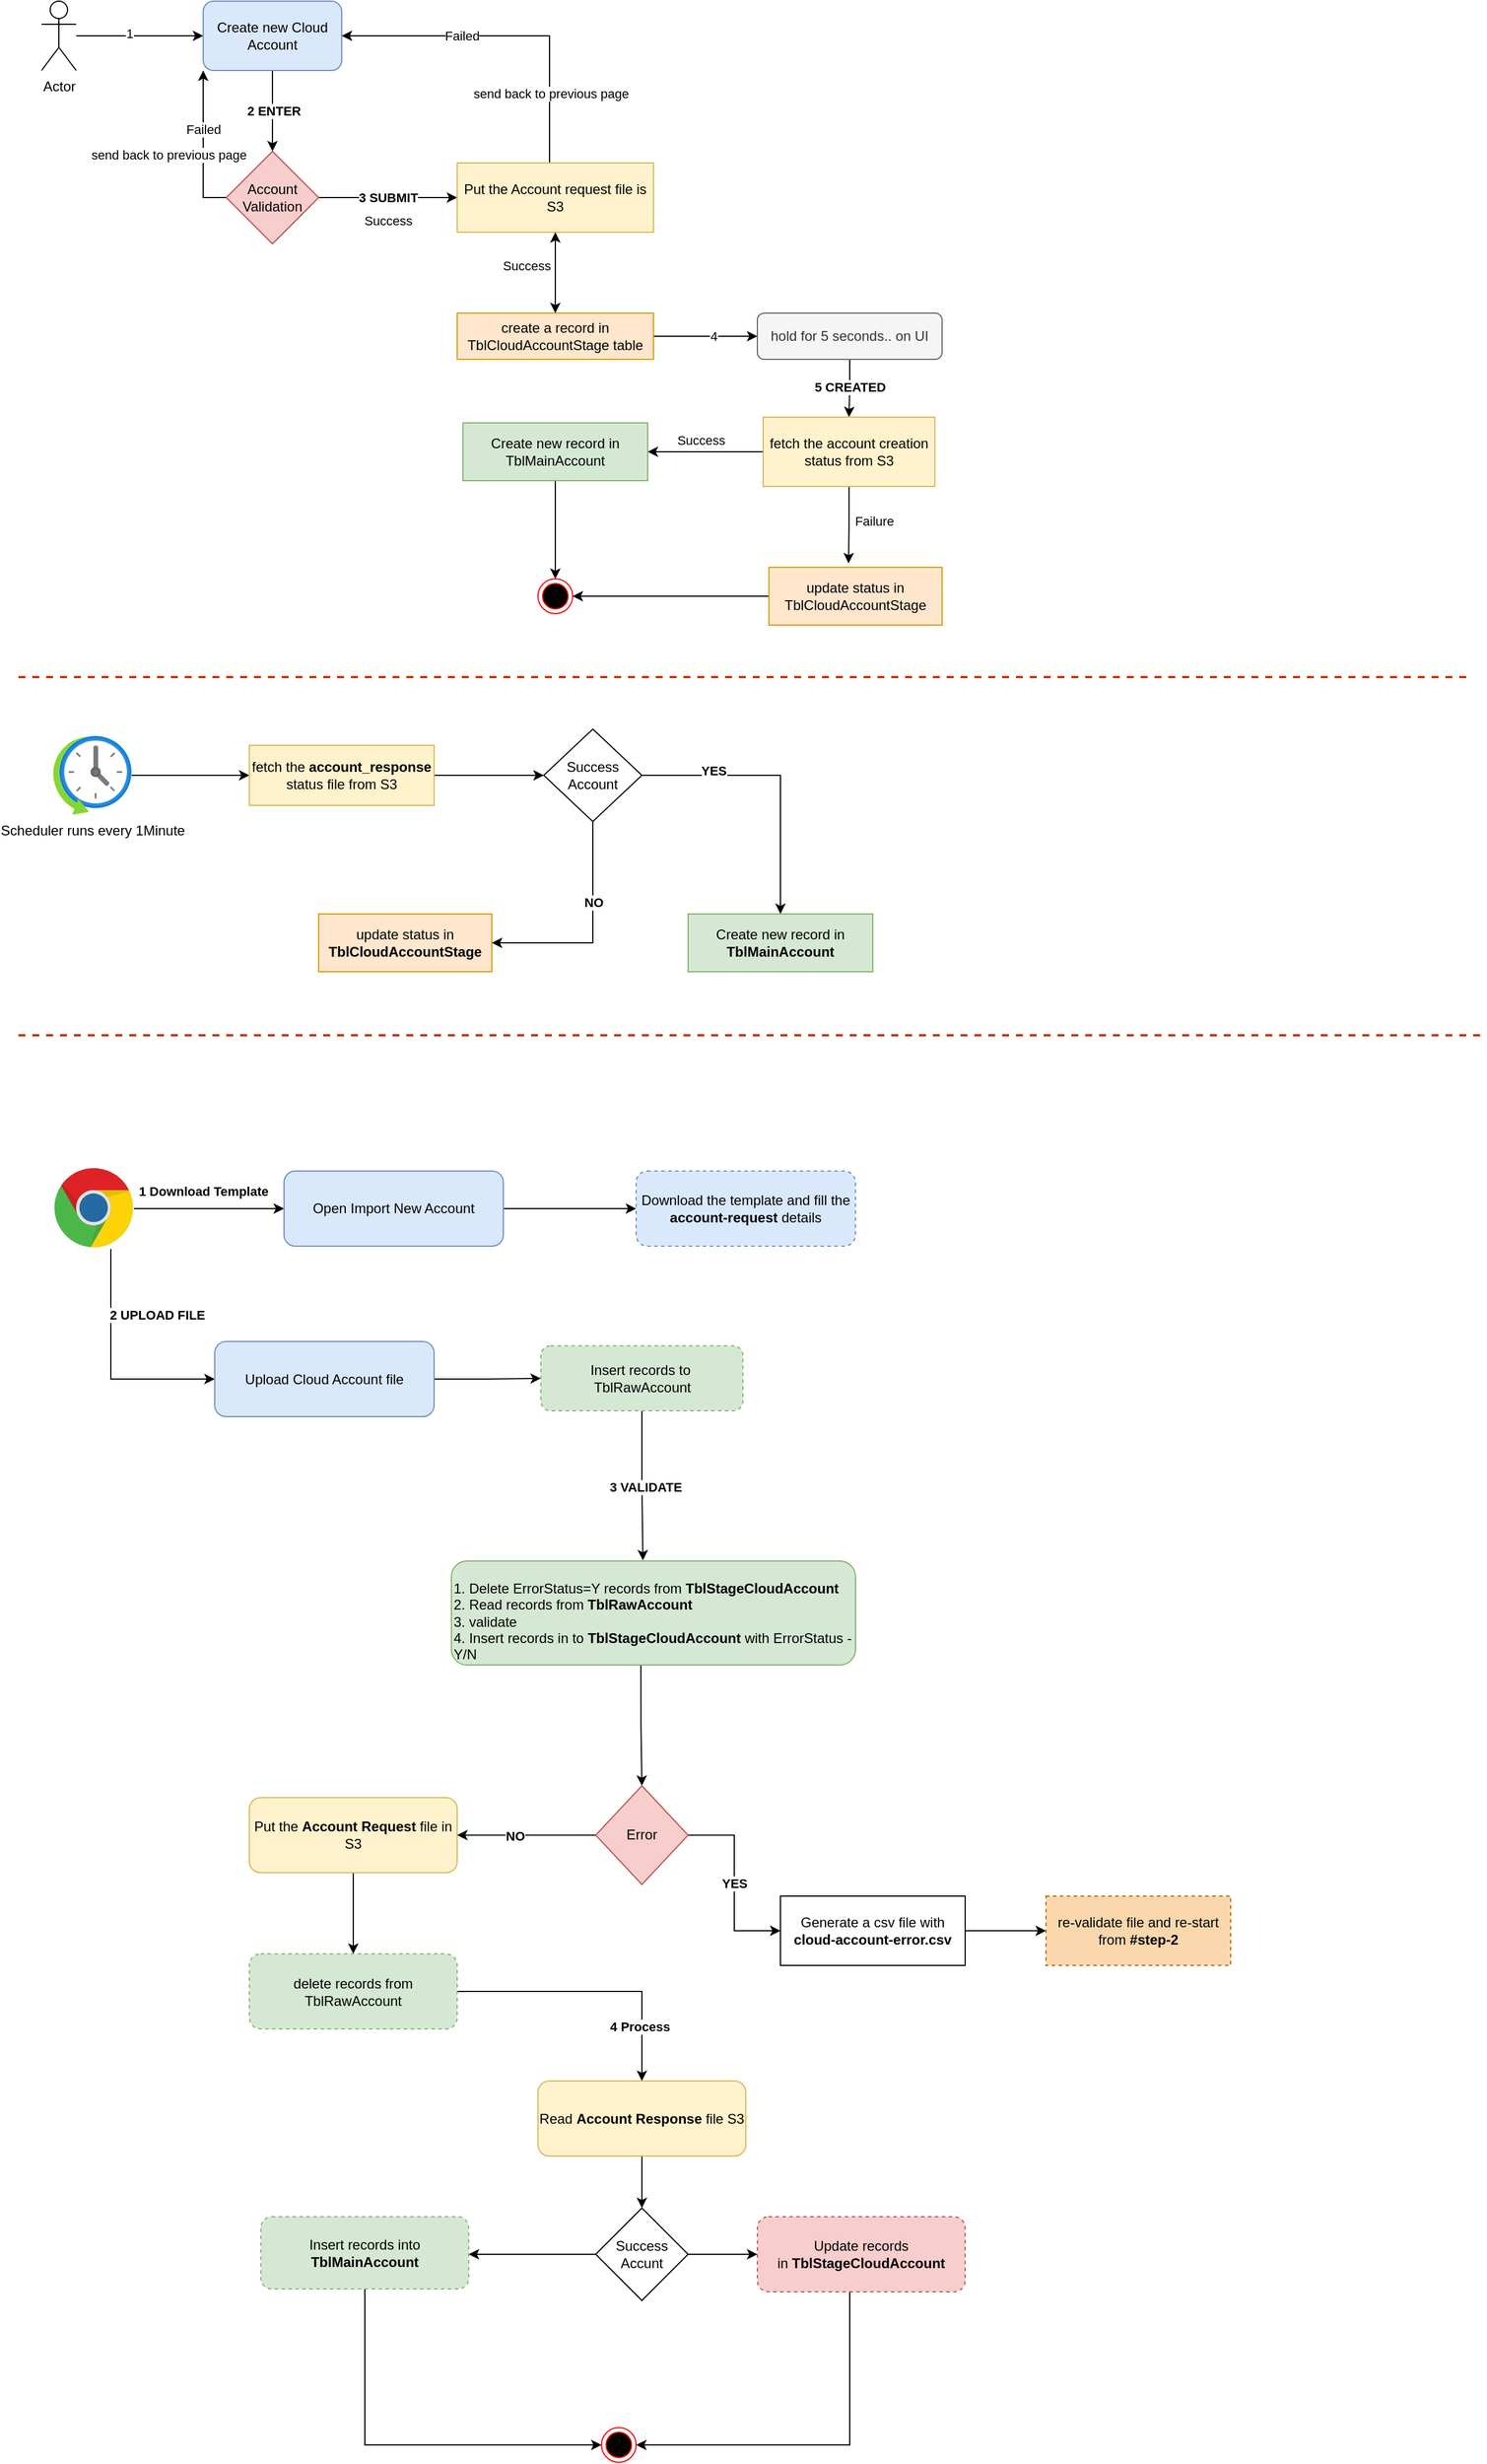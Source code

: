 <mxfile version="20.5.2" type="github" pages="2">
  <diagram id="8uqgado0AFzXxvvhK6Mf" name="Page-1">
    <mxGraphModel dx="1018" dy="588" grid="1" gridSize="10" guides="1" tooltips="1" connect="1" arrows="1" fold="1" page="1" pageScale="1" pageWidth="850" pageHeight="1100" math="0" shadow="0">
      <root>
        <mxCell id="0" />
        <mxCell id="1" parent="0" />
        <mxCell id="pcmFgGx2oCK5pUwCPBzZ-1" value="Actor" style="shape=umlActor;verticalLabelPosition=bottom;verticalAlign=top;html=1;outlineConnect=0;" parent="1" vertex="1">
          <mxGeometry x="40" y="210" width="30" height="60" as="geometry" />
        </mxCell>
        <mxCell id="pcmFgGx2oCK5pUwCPBzZ-2" value="" style="endArrow=classic;html=1;rounded=0;" parent="1" source="pcmFgGx2oCK5pUwCPBzZ-1" edge="1">
          <mxGeometry width="50" height="50" relative="1" as="geometry">
            <mxPoint x="110" y="270" as="sourcePoint" />
            <mxPoint x="180" y="240" as="targetPoint" />
          </mxGeometry>
        </mxCell>
        <mxCell id="onPUVNJoLzKqrLVPdGGp-3" value="1" style="edgeLabel;html=1;align=center;verticalAlign=middle;resizable=0;points=[];" parent="pcmFgGx2oCK5pUwCPBzZ-2" vertex="1" connectable="0">
          <mxGeometry x="-0.164" y="2" relative="1" as="geometry">
            <mxPoint as="offset" />
          </mxGeometry>
        </mxCell>
        <mxCell id="pcmFgGx2oCK5pUwCPBzZ-4" style="edgeStyle=orthogonalEdgeStyle;rounded=0;orthogonalLoop=1;jettySize=auto;html=1;exitX=0.5;exitY=1;exitDx=0;exitDy=0;" parent="1" source="pcmFgGx2oCK5pUwCPBzZ-3" edge="1">
          <mxGeometry relative="1" as="geometry">
            <mxPoint x="240" y="340" as="targetPoint" />
          </mxGeometry>
        </mxCell>
        <mxCell id="onPUVNJoLzKqrLVPdGGp-4" value="&lt;b&gt;2 ENTER&lt;/b&gt;" style="edgeLabel;html=1;align=center;verticalAlign=middle;resizable=0;points=[];" parent="pcmFgGx2oCK5pUwCPBzZ-4" vertex="1" connectable="0">
          <mxGeometry relative="1" as="geometry">
            <mxPoint as="offset" />
          </mxGeometry>
        </mxCell>
        <mxCell id="pcmFgGx2oCK5pUwCPBzZ-3" value="Create new Cloud Account" style="rounded=1;whiteSpace=wrap;html=1;fillColor=#dae8fc;strokeColor=#6c8ebf;" parent="1" vertex="1">
          <mxGeometry x="180" y="210" width="120" height="60" as="geometry" />
        </mxCell>
        <mxCell id="pcmFgGx2oCK5pUwCPBzZ-7" style="edgeStyle=orthogonalEdgeStyle;rounded=0;orthogonalLoop=1;jettySize=auto;html=1;entryX=0;entryY=0.5;entryDx=0;entryDy=0;" parent="1" source="pcmFgGx2oCK5pUwCPBzZ-5" target="pcmFgGx2oCK5pUwCPBzZ-6" edge="1">
          <mxGeometry relative="1" as="geometry" />
        </mxCell>
        <mxCell id="pcmFgGx2oCK5pUwCPBzZ-8" value="Success" style="edgeLabel;html=1;align=center;verticalAlign=middle;resizable=0;points=[];" parent="pcmFgGx2oCK5pUwCPBzZ-7" vertex="1" connectable="0">
          <mxGeometry x="-0.082" y="1" relative="1" as="geometry">
            <mxPoint x="5" y="21" as="offset" />
          </mxGeometry>
        </mxCell>
        <mxCell id="onPUVNJoLzKqrLVPdGGp-81" value="&lt;b&gt;3 SUBMIT&lt;/b&gt;" style="edgeLabel;html=1;align=center;verticalAlign=middle;resizable=0;points=[];" parent="pcmFgGx2oCK5pUwCPBzZ-7" vertex="1" connectable="0">
          <mxGeometry x="-0.233" y="-1" relative="1" as="geometry">
            <mxPoint x="14" y="-1" as="offset" />
          </mxGeometry>
        </mxCell>
        <mxCell id="pcmFgGx2oCK5pUwCPBzZ-10" style="edgeStyle=orthogonalEdgeStyle;rounded=0;orthogonalLoop=1;jettySize=auto;html=1;exitX=0;exitY=0.5;exitDx=0;exitDy=0;entryX=0;entryY=1;entryDx=0;entryDy=0;" parent="1" source="pcmFgGx2oCK5pUwCPBzZ-5" target="pcmFgGx2oCK5pUwCPBzZ-3" edge="1">
          <mxGeometry relative="1" as="geometry" />
        </mxCell>
        <mxCell id="pcmFgGx2oCK5pUwCPBzZ-11" value="Failed" style="edgeLabel;html=1;align=center;verticalAlign=middle;resizable=0;points=[];" parent="pcmFgGx2oCK5pUwCPBzZ-10" vertex="1" connectable="0">
          <mxGeometry x="0.238" relative="1" as="geometry">
            <mxPoint y="1" as="offset" />
          </mxGeometry>
        </mxCell>
        <mxCell id="onPUVNJoLzKqrLVPdGGp-37" value="send back to previous page" style="edgeLabel;html=1;align=center;verticalAlign=middle;resizable=0;points=[];" parent="pcmFgGx2oCK5pUwCPBzZ-10" vertex="1" connectable="0">
          <mxGeometry x="-0.115" y="2" relative="1" as="geometry">
            <mxPoint x="-28" as="offset" />
          </mxGeometry>
        </mxCell>
        <mxCell id="pcmFgGx2oCK5pUwCPBzZ-5" value="Account Validation" style="rhombus;whiteSpace=wrap;html=1;fillColor=#f8cecc;strokeColor=#b85450;" parent="1" vertex="1">
          <mxGeometry x="200" y="340" width="80" height="80" as="geometry" />
        </mxCell>
        <mxCell id="onPUVNJoLzKqrLVPdGGp-27" value="Failed" style="edgeStyle=orthogonalEdgeStyle;rounded=0;orthogonalLoop=1;jettySize=auto;html=1;entryX=1;entryY=0.5;entryDx=0;entryDy=0;" parent="1" source="pcmFgGx2oCK5pUwCPBzZ-6" target="pcmFgGx2oCK5pUwCPBzZ-3" edge="1">
          <mxGeometry x="0.286" relative="1" as="geometry">
            <Array as="points">
              <mxPoint x="480" y="240" />
            </Array>
            <mxPoint as="offset" />
          </mxGeometry>
        </mxCell>
        <mxCell id="onPUVNJoLzKqrLVPdGGp-36" value="send back to previous page" style="edgeLabel;html=1;align=center;verticalAlign=middle;resizable=0;points=[];" parent="onPUVNJoLzKqrLVPdGGp-27" vertex="1" connectable="0">
          <mxGeometry x="-0.583" y="-1" relative="1" as="geometry">
            <mxPoint as="offset" />
          </mxGeometry>
        </mxCell>
        <mxCell id="onPUVNJoLzKqrLVPdGGp-28" style="edgeStyle=orthogonalEdgeStyle;rounded=0;orthogonalLoop=1;jettySize=auto;html=1;exitX=0.5;exitY=1;exitDx=0;exitDy=0;entryX=0.5;entryY=0;entryDx=0;entryDy=0;" parent="1" source="pcmFgGx2oCK5pUwCPBzZ-6" target="onPUVNJoLzKqrLVPdGGp-5" edge="1">
          <mxGeometry relative="1" as="geometry">
            <Array as="points">
              <mxPoint x="485" y="450" />
              <mxPoint x="485" y="450" />
            </Array>
          </mxGeometry>
        </mxCell>
        <mxCell id="onPUVNJoLzKqrLVPdGGp-29" value="Success" style="edgeLabel;html=1;align=center;verticalAlign=middle;resizable=0;points=[];" parent="onPUVNJoLzKqrLVPdGGp-28" vertex="1" connectable="0">
          <mxGeometry x="-0.188" y="1" relative="1" as="geometry">
            <mxPoint x="-26" as="offset" />
          </mxGeometry>
        </mxCell>
        <mxCell id="pcmFgGx2oCK5pUwCPBzZ-6" value="Put the Account request file is S3" style="rounded=0;whiteSpace=wrap;html=1;fillColor=#fff2cc;strokeColor=#d6b656;" parent="1" vertex="1">
          <mxGeometry x="400" y="350" width="170" height="60" as="geometry" />
        </mxCell>
        <mxCell id="onPUVNJoLzKqrLVPdGGp-31" style="edgeStyle=orthogonalEdgeStyle;rounded=0;orthogonalLoop=1;jettySize=auto;html=1;exitX=0.5;exitY=1;exitDx=0;exitDy=0;" parent="1" source="pcmFgGx2oCK5pUwCPBzZ-13" target="pcmFgGx2oCK5pUwCPBzZ-15" edge="1">
          <mxGeometry relative="1" as="geometry" />
        </mxCell>
        <mxCell id="onPUVNJoLzKqrLVPdGGp-47" value="&lt;b&gt;5 CREATED&lt;/b&gt;" style="edgeLabel;html=1;align=center;verticalAlign=middle;resizable=0;points=[];" parent="onPUVNJoLzKqrLVPdGGp-31" vertex="1" connectable="0">
          <mxGeometry x="0.012" y="-1" relative="1" as="geometry">
            <mxPoint x="1" y="-1" as="offset" />
          </mxGeometry>
        </mxCell>
        <mxCell id="pcmFgGx2oCK5pUwCPBzZ-13" value="hold for 5 seconds.. on UI" style="rounded=1;whiteSpace=wrap;html=1;fillColor=#f5f5f5;fontColor=#333333;strokeColor=#666666;" parent="1" vertex="1">
          <mxGeometry x="660" y="480" width="160" height="40" as="geometry" />
        </mxCell>
        <mxCell id="onPUVNJoLzKqrLVPdGGp-32" value="" style="edgeStyle=orthogonalEdgeStyle;rounded=0;orthogonalLoop=1;jettySize=auto;html=1;" parent="1" source="pcmFgGx2oCK5pUwCPBzZ-15" target="onPUVNJoLzKqrLVPdGGp-13" edge="1">
          <mxGeometry relative="1" as="geometry" />
        </mxCell>
        <mxCell id="onPUVNJoLzKqrLVPdGGp-34" value="Success" style="edgeLabel;html=1;align=center;verticalAlign=middle;resizable=0;points=[];" parent="onPUVNJoLzKqrLVPdGGp-32" vertex="1" connectable="0">
          <mxGeometry x="0.08" y="1" relative="1" as="geometry">
            <mxPoint y="-11" as="offset" />
          </mxGeometry>
        </mxCell>
        <mxCell id="onPUVNJoLzKqrLVPdGGp-33" style="edgeStyle=orthogonalEdgeStyle;rounded=0;orthogonalLoop=1;jettySize=auto;html=1;entryX=0.46;entryY=-0.07;entryDx=0;entryDy=0;entryPerimeter=0;" parent="1" source="pcmFgGx2oCK5pUwCPBzZ-15" target="onPUVNJoLzKqrLVPdGGp-17" edge="1">
          <mxGeometry relative="1" as="geometry" />
        </mxCell>
        <mxCell id="onPUVNJoLzKqrLVPdGGp-35" value="Failure" style="edgeLabel;html=1;align=center;verticalAlign=middle;resizable=0;points=[];" parent="onPUVNJoLzKqrLVPdGGp-33" vertex="1" connectable="0">
          <mxGeometry x="-0.178" relative="1" as="geometry">
            <mxPoint x="21" y="2" as="offset" />
          </mxGeometry>
        </mxCell>
        <mxCell id="pcmFgGx2oCK5pUwCPBzZ-15" value="fetch the account creation status from S3" style="rounded=0;whiteSpace=wrap;html=1;fillColor=#fff2cc;strokeColor=#d6b656;" parent="1" vertex="1">
          <mxGeometry x="665" y="570" width="148.75" height="60" as="geometry" />
        </mxCell>
        <mxCell id="onPUVNJoLzKqrLVPdGGp-30" style="edgeStyle=orthogonalEdgeStyle;rounded=0;orthogonalLoop=1;jettySize=auto;html=1;exitX=1;exitY=0.5;exitDx=0;exitDy=0;" parent="1" source="onPUVNJoLzKqrLVPdGGp-5" target="pcmFgGx2oCK5pUwCPBzZ-13" edge="1">
          <mxGeometry relative="1" as="geometry" />
        </mxCell>
        <mxCell id="onPUVNJoLzKqrLVPdGGp-46" value="4" style="edgeLabel;html=1;align=center;verticalAlign=middle;resizable=0;points=[];" parent="onPUVNJoLzKqrLVPdGGp-30" vertex="1" connectable="0">
          <mxGeometry x="0.156" y="-2" relative="1" as="geometry">
            <mxPoint y="-2" as="offset" />
          </mxGeometry>
        </mxCell>
        <mxCell id="onPUVNJoLzKqrLVPdGGp-80" value="" style="edgeStyle=orthogonalEdgeStyle;rounded=0;orthogonalLoop=1;jettySize=auto;html=1;" parent="1" source="onPUVNJoLzKqrLVPdGGp-5" target="pcmFgGx2oCK5pUwCPBzZ-6" edge="1">
          <mxGeometry relative="1" as="geometry" />
        </mxCell>
        <mxCell id="onPUVNJoLzKqrLVPdGGp-5" value="create a record in TblCloudAccountStage table" style="rounded=0;whiteSpace=wrap;html=1;fillColor=#ffe6cc;strokeColor=#d79b00;" parent="1" vertex="1">
          <mxGeometry x="400" y="480" width="170" height="40" as="geometry" />
        </mxCell>
        <mxCell id="onPUVNJoLzKqrLVPdGGp-40" style="edgeStyle=orthogonalEdgeStyle;rounded=0;orthogonalLoop=1;jettySize=auto;html=1;exitX=0.5;exitY=1;exitDx=0;exitDy=0;" parent="1" source="onPUVNJoLzKqrLVPdGGp-13" edge="1">
          <mxGeometry relative="1" as="geometry">
            <mxPoint x="485" y="710" as="targetPoint" />
          </mxGeometry>
        </mxCell>
        <mxCell id="onPUVNJoLzKqrLVPdGGp-13" value="Create new record in TblMainAccount" style="rounded=0;whiteSpace=wrap;html=1;fillColor=#d5e8d4;strokeColor=#82b366;" parent="1" vertex="1">
          <mxGeometry x="405" y="575" width="160" height="50" as="geometry" />
        </mxCell>
        <mxCell id="onPUVNJoLzKqrLVPdGGp-42" style="edgeStyle=orthogonalEdgeStyle;rounded=0;orthogonalLoop=1;jettySize=auto;html=1;" parent="1" source="onPUVNJoLzKqrLVPdGGp-17" edge="1">
          <mxGeometry relative="1" as="geometry">
            <mxPoint x="500" y="725" as="targetPoint" />
          </mxGeometry>
        </mxCell>
        <mxCell id="onPUVNJoLzKqrLVPdGGp-17" value="update status in TblCloudAccountStage" style="rounded=0;whiteSpace=wrap;html=1;fillColor=#ffe6cc;strokeColor=#d79b00;" parent="1" vertex="1">
          <mxGeometry x="670" y="700" width="150" height="50" as="geometry" />
        </mxCell>
        <mxCell id="onPUVNJoLzKqrLVPdGGp-49" style="edgeStyle=orthogonalEdgeStyle;rounded=0;orthogonalLoop=1;jettySize=auto;html=1;entryX=0;entryY=0.5;entryDx=0;entryDy=0;" parent="1" source="onPUVNJoLzKqrLVPdGGp-38" target="onPUVNJoLzKqrLVPdGGp-50" edge="1">
          <mxGeometry relative="1" as="geometry">
            <mxPoint x="176" y="874" as="targetPoint" />
          </mxGeometry>
        </mxCell>
        <mxCell id="onPUVNJoLzKqrLVPdGGp-38" value="Scheduler runs every 1Minute" style="aspect=fixed;html=1;points=[];align=center;image;fontSize=12;image=img/lib/azure2/general/Scheduler.svg;" parent="1" vertex="1">
          <mxGeometry x="50" y="846" width="68" height="68" as="geometry" />
        </mxCell>
        <mxCell id="onPUVNJoLzKqrLVPdGGp-44" value="" style="ellipse;html=1;shape=endState;fillColor=#000000;strokeColor=#ff0000;" parent="1" vertex="1">
          <mxGeometry x="470" y="710" width="30" height="30" as="geometry" />
        </mxCell>
        <mxCell id="xZsVo6f30EyC9vr5Mrp2-48" value="" style="edgeStyle=orthogonalEdgeStyle;rounded=0;orthogonalLoop=1;jettySize=auto;html=1;" edge="1" parent="1" source="onPUVNJoLzKqrLVPdGGp-50" target="xZsVo6f30EyC9vr5Mrp2-47">
          <mxGeometry relative="1" as="geometry" />
        </mxCell>
        <mxCell id="onPUVNJoLzKqrLVPdGGp-50" value="fetch the &lt;b&gt;account_response&lt;/b&gt; status file from S3" style="rounded=0;whiteSpace=wrap;html=1;fillColor=#fff2cc;strokeColor=#d6b656;" parent="1" vertex="1">
          <mxGeometry x="220" y="854" width="160" height="52" as="geometry" />
        </mxCell>
        <mxCell id="onPUVNJoLzKqrLVPdGGp-51" value="update status in &lt;b&gt;TblCloudAccountStage&lt;/b&gt;" style="rounded=0;whiteSpace=wrap;html=1;fillColor=#ffe6cc;strokeColor=#d79b00;" parent="1" vertex="1">
          <mxGeometry x="280" y="1000" width="150" height="50" as="geometry" />
        </mxCell>
        <mxCell id="onPUVNJoLzKqrLVPdGGp-53" value="Create new record in &lt;b&gt;TblMainAccount&lt;/b&gt;" style="rounded=0;whiteSpace=wrap;html=1;fillColor=#d5e8d4;strokeColor=#82b366;" parent="1" vertex="1">
          <mxGeometry x="600" y="1000" width="160" height="50" as="geometry" />
        </mxCell>
        <mxCell id="onPUVNJoLzKqrLVPdGGp-61" style="edgeStyle=orthogonalEdgeStyle;rounded=0;orthogonalLoop=1;jettySize=auto;html=1;entryX=0;entryY=0.5;entryDx=0;entryDy=0;" parent="1" source="onPUVNJoLzKqrLVPdGGp-56" edge="1" target="onPUVNJoLzKqrLVPdGGp-63">
          <mxGeometry relative="1" as="geometry">
            <mxPoint x="186" y="1255" as="targetPoint" />
          </mxGeometry>
        </mxCell>
        <mxCell id="onPUVNJoLzKqrLVPdGGp-68" value="&lt;b&gt;1 Download Template&lt;/b&gt;" style="edgeLabel;html=1;align=center;verticalAlign=middle;resizable=0;points=[];" parent="onPUVNJoLzKqrLVPdGGp-61" vertex="1" connectable="0">
          <mxGeometry x="-0.091" y="-2" relative="1" as="geometry">
            <mxPoint x="1" y="-17" as="offset" />
          </mxGeometry>
        </mxCell>
        <mxCell id="onPUVNJoLzKqrLVPdGGp-72" style="edgeStyle=orthogonalEdgeStyle;rounded=0;orthogonalLoop=1;jettySize=auto;html=1;entryX=0;entryY=0.5;entryDx=0;entryDy=0;" parent="1" source="onPUVNJoLzKqrLVPdGGp-56" target="onPUVNJoLzKqrLVPdGGp-62" edge="1">
          <mxGeometry relative="1" as="geometry">
            <Array as="points">
              <mxPoint x="100" y="1403" />
            </Array>
          </mxGeometry>
        </mxCell>
        <mxCell id="onPUVNJoLzKqrLVPdGGp-73" value="&lt;b&gt;2 UPLOAD FILE&lt;/b&gt;" style="edgeLabel;html=1;align=center;verticalAlign=middle;resizable=0;points=[];" parent="onPUVNJoLzKqrLVPdGGp-72" vertex="1" connectable="0">
          <mxGeometry x="-0.438" y="-2" relative="1" as="geometry">
            <mxPoint x="42" as="offset" />
          </mxGeometry>
        </mxCell>
        <mxCell id="onPUVNJoLzKqrLVPdGGp-56" value="" style="dashed=0;outlineConnect=0;html=1;align=center;labelPosition=center;verticalLabelPosition=bottom;verticalAlign=top;shape=mxgraph.weblogos.chrome" parent="1" vertex="1">
          <mxGeometry x="51.2" y="1220" width="68.8" height="70" as="geometry" />
        </mxCell>
        <mxCell id="onPUVNJoLzKqrLVPdGGp-57" value="" style="line;strokeWidth=2;html=1;fillColor=#fa6800;strokeColor=#C73500;fontColor=#000000;dashed=1;" parent="1" vertex="1">
          <mxGeometry x="20" y="790" width="1260" height="10" as="geometry" />
        </mxCell>
        <mxCell id="onPUVNJoLzKqrLVPdGGp-59" value="" style="line;strokeWidth=2;html=1;fillColor=#fa6800;strokeColor=#C73500;fontColor=#000000;dashed=1;" parent="1" vertex="1">
          <mxGeometry x="20" y="1100" width="1270" height="10" as="geometry" />
        </mxCell>
        <mxCell id="onPUVNJoLzKqrLVPdGGp-78" style="edgeStyle=orthogonalEdgeStyle;rounded=0;orthogonalLoop=1;jettySize=auto;html=1;" parent="1" source="onPUVNJoLzKqrLVPdGGp-62" target="onPUVNJoLzKqrLVPdGGp-77" edge="1">
          <mxGeometry relative="1" as="geometry" />
        </mxCell>
        <mxCell id="onPUVNJoLzKqrLVPdGGp-62" value="Upload Cloud Account file" style="rounded=1;whiteSpace=wrap;html=1;fillColor=#dae8fc;strokeColor=#6c8ebf;" parent="1" vertex="1">
          <mxGeometry x="190" y="1370" width="190" height="65" as="geometry" />
        </mxCell>
        <mxCell id="onPUVNJoLzKqrLVPdGGp-65" style="edgeStyle=orthogonalEdgeStyle;rounded=0;orthogonalLoop=1;jettySize=auto;html=1;" parent="1" source="onPUVNJoLzKqrLVPdGGp-63" target="onPUVNJoLzKqrLVPdGGp-64" edge="1">
          <mxGeometry relative="1" as="geometry" />
        </mxCell>
        <mxCell id="onPUVNJoLzKqrLVPdGGp-63" value="Open Import New Account" style="rounded=1;whiteSpace=wrap;html=1;fillColor=#dae8fc;strokeColor=#6c8ebf;" parent="1" vertex="1">
          <mxGeometry x="250" y="1222.5" width="190" height="65" as="geometry" />
        </mxCell>
        <mxCell id="onPUVNJoLzKqrLVPdGGp-64" value="Download the template and fill the &lt;b&gt;account-request&lt;/b&gt; details" style="rounded=1;whiteSpace=wrap;html=1;fillColor=#dae8fc;strokeColor=#6c8ebf;dashed=1;" parent="1" vertex="1">
          <mxGeometry x="555" y="1222.5" width="190" height="65" as="geometry" />
        </mxCell>
        <mxCell id="xZsVo6f30EyC9vr5Mrp2-20" style="edgeStyle=orthogonalEdgeStyle;rounded=0;orthogonalLoop=1;jettySize=auto;html=1;entryX=0.474;entryY=-0.006;entryDx=0;entryDy=0;entryPerimeter=0;" edge="1" parent="1" source="onPUVNJoLzKqrLVPdGGp-77" target="onPUVNJoLzKqrLVPdGGp-97">
          <mxGeometry relative="1" as="geometry">
            <mxPoint x="560" y="1610" as="targetPoint" />
          </mxGeometry>
        </mxCell>
        <mxCell id="xZsVo6f30EyC9vr5Mrp2-27" value="&lt;b&gt;3 VALIDATE&lt;/b&gt;" style="edgeLabel;html=1;align=center;verticalAlign=middle;resizable=0;points=[];" vertex="1" connectable="0" parent="xZsVo6f30EyC9vr5Mrp2-20">
          <mxGeometry x="0.019" y="2" relative="1" as="geometry">
            <mxPoint as="offset" />
          </mxGeometry>
        </mxCell>
        <mxCell id="onPUVNJoLzKqrLVPdGGp-77" value="Insert records to&amp;nbsp; TblRawAccount" style="rounded=1;whiteSpace=wrap;html=1;fillColor=#d5e8d4;strokeColor=#82b366;dashed=1;" parent="1" vertex="1">
          <mxGeometry x="472.5" y="1373.75" width="175" height="56.25" as="geometry" />
        </mxCell>
        <mxCell id="xZsVo6f30EyC9vr5Mrp2-2" style="edgeStyle=orthogonalEdgeStyle;rounded=0;orthogonalLoop=1;jettySize=auto;html=1;entryX=0.5;entryY=0;entryDx=0;entryDy=0;exitX=0.469;exitY=1.006;exitDx=0;exitDy=0;exitPerimeter=0;" edge="1" parent="1" source="onPUVNJoLzKqrLVPdGGp-97" target="xZsVo6f30EyC9vr5Mrp2-3">
          <mxGeometry relative="1" as="geometry">
            <mxPoint x="560" y="1680" as="sourcePoint" />
            <mxPoint x="570" y="1698" as="targetPoint" />
          </mxGeometry>
        </mxCell>
        <mxCell id="onPUVNJoLzKqrLVPdGGp-97" value="&lt;br&gt;1. Delete ErrorStatus=Y records from&amp;nbsp;&lt;b style=&quot;text-align: center;&quot;&gt;TblStageCloudAccount&lt;/b&gt;&lt;br&gt;2. Read records from&amp;nbsp;&lt;span style=&quot;text-align: center;&quot;&gt;&lt;b&gt;TblRawAccount&lt;/b&gt;&lt;br&gt;3. validate&lt;br&gt;4. Insert records in to&amp;nbsp;&lt;/span&gt;&lt;span style=&quot;text-align: center;&quot;&gt;&lt;b&gt;TblStageCloudAccount&lt;/b&gt; with ErrorStatus - Y/N&lt;/span&gt;&lt;span style=&quot;text-align: center;&quot;&gt;&lt;br&gt;&lt;/span&gt;" style="rounded=1;whiteSpace=wrap;html=1;fillColor=#d5e8d4;strokeColor=#82b366;align=left;" parent="1" vertex="1">
          <mxGeometry x="395" y="1560" width="350" height="90" as="geometry" />
        </mxCell>
        <mxCell id="xZsVo6f30EyC9vr5Mrp2-18" style="edgeStyle=orthogonalEdgeStyle;rounded=0;orthogonalLoop=1;jettySize=auto;html=1;exitX=0.5;exitY=1;exitDx=0;exitDy=0;" edge="1" parent="1" source="onPUVNJoLzKqrLVPdGGp-101" target="xZsVo6f30EyC9vr5Mrp2-17">
          <mxGeometry relative="1" as="geometry" />
        </mxCell>
        <mxCell id="onPUVNJoLzKqrLVPdGGp-101" value="Put the &lt;b&gt;Account&lt;/b&gt; &lt;b&gt;Request&lt;/b&gt; file in S3" style="rounded=1;whiteSpace=wrap;html=1;fillColor=#fff2cc;strokeColor=#d6b656;" parent="1" vertex="1">
          <mxGeometry x="220" y="1764.75" width="180" height="65" as="geometry" />
        </mxCell>
        <mxCell id="xZsVo6f30EyC9vr5Mrp2-23" value="&lt;b&gt;YES&lt;/b&gt;" style="edgeStyle=orthogonalEdgeStyle;rounded=0;orthogonalLoop=1;jettySize=auto;html=1;exitX=1;exitY=0.5;exitDx=0;exitDy=0;entryX=0;entryY=0.5;entryDx=0;entryDy=0;" edge="1" parent="1" source="xZsVo6f30EyC9vr5Mrp2-3" target="xZsVo6f30EyC9vr5Mrp2-7">
          <mxGeometry relative="1" as="geometry" />
        </mxCell>
        <mxCell id="xZsVo6f30EyC9vr5Mrp2-25" style="edgeStyle=orthogonalEdgeStyle;rounded=0;orthogonalLoop=1;jettySize=auto;html=1;entryX=1;entryY=0.5;entryDx=0;entryDy=0;" edge="1" parent="1" source="xZsVo6f30EyC9vr5Mrp2-3" target="onPUVNJoLzKqrLVPdGGp-101">
          <mxGeometry relative="1" as="geometry">
            <Array as="points">
              <mxPoint x="450" y="1797" />
              <mxPoint x="450" y="1797" />
            </Array>
          </mxGeometry>
        </mxCell>
        <mxCell id="xZsVo6f30EyC9vr5Mrp2-26" value="&lt;b&gt;NO&lt;/b&gt;" style="edgeLabel;html=1;align=center;verticalAlign=middle;resizable=0;points=[];" vertex="1" connectable="0" parent="xZsVo6f30EyC9vr5Mrp2-25">
          <mxGeometry x="0.5" y="-2" relative="1" as="geometry">
            <mxPoint x="20" y="2" as="offset" />
          </mxGeometry>
        </mxCell>
        <mxCell id="xZsVo6f30EyC9vr5Mrp2-3" value="Error" style="rhombus;whiteSpace=wrap;html=1;fillColor=#f8cecc;strokeColor=#b85450;" vertex="1" parent="1">
          <mxGeometry x="520" y="1754.5" width="80" height="85.5" as="geometry" />
        </mxCell>
        <mxCell id="xZsVo6f30EyC9vr5Mrp2-46" style="edgeStyle=orthogonalEdgeStyle;rounded=0;orthogonalLoop=1;jettySize=auto;html=1;entryX=0;entryY=0.5;entryDx=0;entryDy=0;" edge="1" parent="1" source="xZsVo6f30EyC9vr5Mrp2-7" target="xZsVo6f30EyC9vr5Mrp2-12">
          <mxGeometry relative="1" as="geometry" />
        </mxCell>
        <mxCell id="xZsVo6f30EyC9vr5Mrp2-7" value="Generate a csv file with &lt;b&gt;cloud-account-error.csv&lt;/b&gt;" style="rounded=0;whiteSpace=wrap;html=1;" vertex="1" parent="1">
          <mxGeometry x="680" y="1850" width="160" height="60" as="geometry" />
        </mxCell>
        <mxCell id="xZsVo6f30EyC9vr5Mrp2-12" value="re-validate file and re-start from&amp;nbsp;&lt;b&gt;#step-2&lt;/b&gt;" style="rounded=0;whiteSpace=wrap;html=1;dashed=1;fillColor=#fad7ac;strokeColor=#b46504;" vertex="1" parent="1">
          <mxGeometry x="910" y="1850" width="160" height="60" as="geometry" />
        </mxCell>
        <mxCell id="xZsVo6f30EyC9vr5Mrp2-29" style="edgeStyle=orthogonalEdgeStyle;rounded=0;orthogonalLoop=1;jettySize=auto;html=1;" edge="1" parent="1" source="xZsVo6f30EyC9vr5Mrp2-17" target="xZsVo6f30EyC9vr5Mrp2-28">
          <mxGeometry relative="1" as="geometry" />
        </mxCell>
        <mxCell id="xZsVo6f30EyC9vr5Mrp2-30" value="&lt;b&gt;4 Process&lt;/b&gt;" style="edgeLabel;html=1;align=center;verticalAlign=middle;resizable=0;points=[];" vertex="1" connectable="0" parent="xZsVo6f30EyC9vr5Mrp2-29">
          <mxGeometry x="0.596" y="-2" relative="1" as="geometry">
            <mxPoint y="1" as="offset" />
          </mxGeometry>
        </mxCell>
        <mxCell id="xZsVo6f30EyC9vr5Mrp2-17" value="delete records from TblRawAccount" style="rounded=1;whiteSpace=wrap;html=1;fillColor=#d5e8d4;strokeColor=#82b366;dashed=1;" vertex="1" parent="1">
          <mxGeometry x="220" y="1900" width="180" height="65" as="geometry" />
        </mxCell>
        <mxCell id="xZsVo6f30EyC9vr5Mrp2-33" style="edgeStyle=orthogonalEdgeStyle;rounded=0;orthogonalLoop=1;jettySize=auto;html=1;exitX=0.5;exitY=1;exitDx=0;exitDy=0;" edge="1" parent="1" source="xZsVo6f30EyC9vr5Mrp2-28">
          <mxGeometry relative="1" as="geometry">
            <mxPoint x="560" y="2120" as="targetPoint" />
          </mxGeometry>
        </mxCell>
        <mxCell id="xZsVo6f30EyC9vr5Mrp2-28" value="Read &lt;b&gt;Account&lt;/b&gt; &lt;b&gt;Response&lt;/b&gt; file S3" style="rounded=1;whiteSpace=wrap;html=1;fillColor=#fff2cc;strokeColor=#d6b656;" vertex="1" parent="1">
          <mxGeometry x="470" y="2010" width="180" height="65" as="geometry" />
        </mxCell>
        <mxCell id="xZsVo6f30EyC9vr5Mrp2-36" style="edgeStyle=orthogonalEdgeStyle;rounded=0;orthogonalLoop=1;jettySize=auto;html=1;" edge="1" parent="1" source="xZsVo6f30EyC9vr5Mrp2-34">
          <mxGeometry relative="1" as="geometry">
            <mxPoint x="410" y="2160" as="targetPoint" />
          </mxGeometry>
        </mxCell>
        <mxCell id="xZsVo6f30EyC9vr5Mrp2-39" style="edgeStyle=orthogonalEdgeStyle;rounded=0;orthogonalLoop=1;jettySize=auto;html=1;exitX=1;exitY=0.5;exitDx=0;exitDy=0;" edge="1" parent="1" source="xZsVo6f30EyC9vr5Mrp2-34">
          <mxGeometry relative="1" as="geometry">
            <mxPoint x="660" y="2160" as="targetPoint" />
          </mxGeometry>
        </mxCell>
        <mxCell id="xZsVo6f30EyC9vr5Mrp2-34" value="Success Accunt" style="rhombus;whiteSpace=wrap;html=1;" vertex="1" parent="1">
          <mxGeometry x="520" y="2120" width="80" height="80" as="geometry" />
        </mxCell>
        <mxCell id="xZsVo6f30EyC9vr5Mrp2-42" style="edgeStyle=orthogonalEdgeStyle;rounded=0;orthogonalLoop=1;jettySize=auto;html=1;entryX=0;entryY=0.5;entryDx=0;entryDy=0;" edge="1" parent="1" source="xZsVo6f30EyC9vr5Mrp2-37" target="xZsVo6f30EyC9vr5Mrp2-45">
          <mxGeometry relative="1" as="geometry">
            <mxPoint x="270" y="2411" as="targetPoint" />
            <Array as="points">
              <mxPoint x="320" y="2325" />
            </Array>
          </mxGeometry>
        </mxCell>
        <mxCell id="xZsVo6f30EyC9vr5Mrp2-37" value="Insert records into &lt;b&gt;TblMainAccount&lt;/b&gt;" style="rounded=1;whiteSpace=wrap;html=1;fillColor=#d5e8d4;strokeColor=#82b366;dashed=1;" vertex="1" parent="1">
          <mxGeometry x="230" y="2127.5" width="180" height="62.5" as="geometry" />
        </mxCell>
        <mxCell id="xZsVo6f30EyC9vr5Mrp2-44" style="edgeStyle=orthogonalEdgeStyle;rounded=0;orthogonalLoop=1;jettySize=auto;html=1;entryX=1;entryY=0.5;entryDx=0;entryDy=0;" edge="1" parent="1" source="xZsVo6f30EyC9vr5Mrp2-40" target="xZsVo6f30EyC9vr5Mrp2-45">
          <mxGeometry relative="1" as="geometry">
            <mxPoint x="723.8" y="2338" as="targetPoint" />
            <Array as="points">
              <mxPoint x="740" y="2325" />
            </Array>
          </mxGeometry>
        </mxCell>
        <mxCell id="xZsVo6f30EyC9vr5Mrp2-40" value="Update records in&amp;nbsp;&lt;b&gt;TblStageCloudAccount&lt;/b&gt;" style="rounded=1;whiteSpace=wrap;html=1;fillColor=#f8cecc;strokeColor=#b85450;dashed=1;" vertex="1" parent="1">
          <mxGeometry x="660" y="2127.5" width="180" height="65" as="geometry" />
        </mxCell>
        <mxCell id="xZsVo6f30EyC9vr5Mrp2-45" value="" style="ellipse;html=1;shape=endState;fillColor=#000000;strokeColor=#ff0000;" vertex="1" parent="1">
          <mxGeometry x="525" y="2310" width="30" height="30" as="geometry" />
        </mxCell>
        <mxCell id="xZsVo6f30EyC9vr5Mrp2-49" style="edgeStyle=orthogonalEdgeStyle;rounded=0;orthogonalLoop=1;jettySize=auto;html=1;" edge="1" parent="1" source="xZsVo6f30EyC9vr5Mrp2-47" target="onPUVNJoLzKqrLVPdGGp-53">
          <mxGeometry relative="1" as="geometry" />
        </mxCell>
        <mxCell id="xZsVo6f30EyC9vr5Mrp2-50" value="&lt;b&gt;YES&lt;/b&gt;" style="edgeLabel;html=1;align=center;verticalAlign=middle;resizable=0;points=[];" vertex="1" connectable="0" parent="xZsVo6f30EyC9vr5Mrp2-49">
          <mxGeometry x="-0.483" y="4" relative="1" as="geometry">
            <mxPoint as="offset" />
          </mxGeometry>
        </mxCell>
        <mxCell id="xZsVo6f30EyC9vr5Mrp2-51" value="&lt;b&gt;NO&lt;/b&gt;" style="edgeStyle=orthogonalEdgeStyle;rounded=0;orthogonalLoop=1;jettySize=auto;html=1;entryX=1;entryY=0.5;entryDx=0;entryDy=0;" edge="1" parent="1" source="xZsVo6f30EyC9vr5Mrp2-47" target="onPUVNJoLzKqrLVPdGGp-51">
          <mxGeometry x="-0.273" relative="1" as="geometry">
            <Array as="points">
              <mxPoint x="518" y="1025" />
            </Array>
            <mxPoint as="offset" />
          </mxGeometry>
        </mxCell>
        <mxCell id="xZsVo6f30EyC9vr5Mrp2-47" value="Success Account" style="rhombus;whiteSpace=wrap;html=1;" vertex="1" parent="1">
          <mxGeometry x="475" y="840" width="85" height="80" as="geometry" />
        </mxCell>
      </root>
    </mxGraphModel>
  </diagram>
  <diagram id="WPXmWxR6_oQTRzcOLMHB" name="Page-2">
    <mxGraphModel dx="1868" dy="588" grid="1" gridSize="10" guides="1" tooltips="1" connect="1" arrows="1" fold="1" page="1" pageScale="1" pageWidth="850" pageHeight="1100" math="0" shadow="0">
      <root>
        <mxCell id="0" />
        <mxCell id="1" parent="0" />
        <mxCell id="m65-xue7yqfySkY63nyv-6" style="edgeStyle=orthogonalEdgeStyle;rounded=0;orthogonalLoop=1;jettySize=auto;html=1;exitX=0.5;exitY=1;exitDx=0;exitDy=0;strokeColor=none;" parent="1" source="m65-xue7yqfySkY63nyv-1" edge="1">
          <mxGeometry relative="1" as="geometry">
            <mxPoint x="90" y="500" as="targetPoint" />
            <Array as="points">
              <mxPoint x="90" y="430" />
              <mxPoint x="90" y="430" />
            </Array>
          </mxGeometry>
        </mxCell>
        <mxCell id="m65-xue7yqfySkY63nyv-1" value="UI" style="html=1;fillColor=#d5e8d4;strokeColor=#82b366;" parent="1" vertex="1">
          <mxGeometry x="30" y="120" width="120" height="70" as="geometry" />
        </mxCell>
        <mxCell id="m65-xue7yqfySkY63nyv-2" value="Controller/Service" style="html=1;fillColor=#ffe6cc;strokeColor=#d79b00;" parent="1" vertex="1">
          <mxGeometry x="270" y="120" width="120" height="70" as="geometry" />
        </mxCell>
        <mxCell id="m65-xue7yqfySkY63nyv-4" value="Database" style="strokeWidth=2;html=1;shape=mxgraph.flowchart.database;whiteSpace=wrap;fillColor=#f0a30a;strokeColor=#BD7000;fontColor=#000000;" parent="1" vertex="1">
          <mxGeometry x="490" y="120" width="70" height="75" as="geometry" />
        </mxCell>
        <mxCell id="m65-xue7yqfySkY63nyv-5" value="" style="sketch=0;points=[[0,0,0],[0.25,0,0],[0.5,0,0],[0.75,0,0],[1,0,0],[0,1,0],[0.25,1,0],[0.5,1,0],[0.75,1,0],[1,1,0],[0,0.25,0],[0,0.5,0],[0,0.75,0],[1,0.25,0],[1,0.5,0],[1,0.75,0]];outlineConnect=0;fontColor=#232F3E;gradientColor=#60A337;gradientDirection=north;fillColor=#277116;strokeColor=#ffffff;dashed=0;verticalLabelPosition=bottom;verticalAlign=top;align=center;html=1;fontSize=12;fontStyle=0;aspect=fixed;shape=mxgraph.aws4.resourceIcon;resIcon=mxgraph.aws4.s3;" parent="1" vertex="1">
          <mxGeometry x="670" y="120" width="78" height="78" as="geometry" />
        </mxCell>
        <mxCell id="m65-xue7yqfySkY63nyv-20" value="&lt;blockquote style=&quot;margin: 0 0 0 40px; border: none; padding: 0px;&quot;&gt;&lt;/blockquote&gt;&lt;span style=&quot;background-color: initial;&quot;&gt;CloudProvider&lt;/span&gt;&lt;br&gt;&lt;span style=&quot;background-color: initial;&quot;&gt;AccountName&lt;/span&gt;&lt;br&gt;&lt;span style=&quot;background-color: initial;&quot;&gt;Email&lt;br&gt;&lt;/span&gt;InfraId&lt;br&gt;Role&lt;br&gt;OU&lt;br&gt;&lt;blockquote style=&quot;margin: 0 0 0 40px; border: none; padding: 0px;&quot;&gt;&lt;/blockquote&gt;" style="shape=note;whiteSpace=wrap;html=1;backgroundOutline=1;darkOpacity=0.05;align=left;" parent="1" vertex="1">
          <mxGeometry x="-80" y="195" width="120" height="100" as="geometry" />
        </mxCell>
        <mxCell id="m65-xue7yqfySkY63nyv-24" value="" style="html=1;points=[];perimeter=orthogonalPerimeter;dashed=1;" parent="1" vertex="1">
          <mxGeometry x="80" y="190" width="10" height="670" as="geometry" />
        </mxCell>
        <mxCell id="m65-xue7yqfySkY63nyv-25" value="" style="html=1;points=[];perimeter=orthogonalPerimeter;dashed=1;" parent="1" vertex="1">
          <mxGeometry x="520" y="195" width="10" height="525" as="geometry" />
        </mxCell>
        <mxCell id="m65-xue7yqfySkY63nyv-26" value="" style="html=1;points=[];perimeter=orthogonalPerimeter;dashed=1;" parent="1" vertex="1">
          <mxGeometry x="704" y="200" width="10" height="680" as="geometry" />
        </mxCell>
        <mxCell id="m65-xue7yqfySkY63nyv-28" value="Account Validation" style="edgeStyle=orthogonalEdgeStyle;html=1;align=left;spacingLeft=2;endArrow=block;rounded=0;entryX=1;entryY=0;strokeColor=default;" parent="1" edge="1">
          <mxGeometry relative="1" as="geometry">
            <mxPoint x="330" y="330" as="sourcePoint" />
            <Array as="points">
              <mxPoint x="360" y="330" />
            </Array>
            <mxPoint x="335" y="350" as="targetPoint" />
          </mxGeometry>
        </mxCell>
        <mxCell id="m65-xue7yqfySkY63nyv-35" value="If account validation fails" style="html=1;verticalAlign=bottom;endArrow=open;dashed=1;endSize=8;rounded=0;strokeColor=default;" parent="1" edge="1">
          <mxGeometry relative="1" as="geometry">
            <mxPoint x="310" y="380" as="sourcePoint" />
            <mxPoint x="90" y="380" as="targetPoint" />
          </mxGeometry>
        </mxCell>
        <mxCell id="m65-xue7yqfySkY63nyv-36" value="validate account" style="html=1;verticalAlign=bottom;endArrow=block;rounded=0;strokeColor=default;dashed=1;" parent="1" edge="1">
          <mxGeometry width="80" relative="1" as="geometry">
            <mxPoint x="330" y="320" as="sourcePoint" />
            <mxPoint x="510" y="320" as="targetPoint" />
          </mxGeometry>
        </mxCell>
        <mxCell id="m65-xue7yqfySkY63nyv-37" value="&lt;font style=&quot;font-size: 10px;&quot;&gt;Create Account CSV file [&lt;b&gt;&lt;font style=&quot;font-size: 10px;&quot; color=&quot;#ff9933&quot;&gt;new-account-accountName+CloudProvider.csv&lt;/font&gt;&lt;/b&gt;]&lt;/font&gt;" style="html=1;verticalAlign=bottom;endArrow=block;rounded=0;strokeColor=default;" parent="1" edge="1">
          <mxGeometry width="80" relative="1" as="geometry">
            <mxPoint x="340" y="520" as="sourcePoint" />
            <mxPoint x="700" y="518" as="targetPoint" />
          </mxGeometry>
        </mxCell>
        <mxCell id="m65-xue7yqfySkY63nyv-40" value="&lt;font style=&quot;font-size: 11px;&quot;&gt;&lt;font style=&quot;font-size: 11px;&quot; color=&quot;#1a1a1a&quot;&gt;save new-account details in _satge table&lt;/font&gt;&amp;nbsp;&lt;/font&gt;" style="html=1;verticalAlign=bottom;endArrow=block;rounded=0;strokeColor=default;fontColor=#FF9933;align=left;" parent="1" edge="1">
          <mxGeometry x="-0.895" y="10" width="80" relative="1" as="geometry">
            <mxPoint x="340" y="570" as="sourcePoint" />
            <mxPoint x="510" y="570" as="targetPoint" />
            <mxPoint as="offset" />
          </mxGeometry>
        </mxCell>
        <mxCell id="m65-xue7yqfySkY63nyv-41" value="&lt;font style=&quot;font-size: 11px;&quot;&gt;display Error message&lt;/font&gt;" style="text;html=1;align=center;verticalAlign=middle;resizable=0;points=[];autosize=1;strokeColor=none;fillColor=none;fontSize=10;fontColor=#1A1A1A;strokeWidth=4;" parent="1" vertex="1">
          <mxGeometry x="125" y="375" width="130" height="30" as="geometry" />
        </mxCell>
        <mxCell id="m65-xue7yqfySkY63nyv-48" value="get the account creation status" style="html=1;verticalAlign=bottom;endArrow=block;rounded=0;strokeColor=default;fontSize=11;fontColor=#1A1A1A;" parent="1" edge="1">
          <mxGeometry width="80" relative="1" as="geometry">
            <mxPoint x="100" y="720" as="sourcePoint" />
            <mxPoint x="310" y="717" as="targetPoint" />
          </mxGeometry>
        </mxCell>
        <mxCell id="m65-xue7yqfySkY63nyv-49" value="Submit" style="html=1;verticalAlign=bottom;endArrow=block;rounded=0;strokeColor=default;fontSize=11;fontColor=#1A1A1A;" parent="1" edge="1">
          <mxGeometry width="80" relative="1" as="geometry">
            <mxPoint x="100" y="486" as="sourcePoint" />
            <mxPoint x="310" y="486" as="targetPoint" />
          </mxGeometry>
        </mxCell>
        <mxCell id="m65-xue7yqfySkY63nyv-54" value="&lt;font color=&quot;#000000&quot;&gt;Enter&lt;/font&gt;" style="html=1;verticalAlign=bottom;endArrow=block;rounded=0;strokeColor=default;fontSize=11;fontColor=#FF3333;" parent="1" edge="1">
          <mxGeometry width="80" relative="1" as="geometry">
            <mxPoint x="90" y="290" as="sourcePoint" />
            <mxPoint x="310" y="290" as="targetPoint" />
          </mxGeometry>
        </mxCell>
        <mxCell id="m65-xue7yqfySkY63nyv-57" value="&lt;span style=&quot;color: rgb(26, 26, 26);&quot;&gt;Display Account Creation progress.. message&lt;/span&gt;" style="html=1;verticalAlign=bottom;endArrow=block;rounded=0;strokeColor=default;fontSize=11;fontColor=#FF3333;align=center;" parent="1" edge="1">
          <mxGeometry x="0.049" y="-15" width="80" relative="1" as="geometry">
            <mxPoint x="310" y="625" as="sourcePoint" />
            <mxPoint x="100" y="625" as="targetPoint" />
            <mxPoint as="offset" />
          </mxGeometry>
        </mxCell>
        <mxCell id="m65-xue7yqfySkY63nyv-58" value="" style="html=1;points=[];perimeter=orthogonalPerimeter;dashed=1;strokeWidth=1;fontSize=11;fontColor=#000000;" parent="1" vertex="1">
          <mxGeometry x="520" y="750" width="10" height="260" as="geometry" />
        </mxCell>
        <mxCell id="m65-xue7yqfySkY63nyv-59" value="get new-account-creation status" style="html=1;verticalAlign=bottom;endArrow=block;rounded=0;strokeColor=default;fontSize=11;fontColor=#000000;" parent="1" edge="1">
          <mxGeometry width="80" relative="1" as="geometry">
            <mxPoint x="330" y="740" as="sourcePoint" />
            <mxPoint x="700" y="740" as="targetPoint" />
          </mxGeometry>
        </mxCell>
        <mxCell id="m65-xue7yqfySkY63nyv-60" value="account-creation status response" style="html=1;verticalAlign=bottom;endArrow=open;dashed=1;endSize=8;rounded=0;strokeColor=default;fontSize=11;fontColor=#000000;entryX=1.4;entryY=0.618;entryDx=0;entryDy=0;entryPerimeter=0;" parent="1" edge="1">
          <mxGeometry relative="1" as="geometry">
            <mxPoint x="700" y="780" as="sourcePoint" />
            <mxPoint x="334" y="783.28" as="targetPoint" />
          </mxGeometry>
        </mxCell>
        <mxCell id="m65-xue7yqfySkY63nyv-61" value="&lt;font color=&quot;#006600&quot;&gt;if account creation success -&amp;nbsp;&lt;br&gt;delete _stage record&lt;br&gt;insert in master_account table&lt;/font&gt;" style="html=1;verticalAlign=bottom;endArrow=block;rounded=0;strokeColor=default;fontSize=11;fontColor=#000000;entryX=0.1;entryY=0.358;entryDx=0;entryDy=0;entryPerimeter=0;exitX=1.1;exitY=0.681;exitDx=0;exitDy=0;exitPerimeter=0;" parent="1" target="m65-xue7yqfySkY63nyv-58" edge="1">
          <mxGeometry x="0.042" y="3" width="80" relative="1" as="geometry">
            <mxPoint x="331" y="843.76" as="sourcePoint" />
            <mxPoint x="410" y="820" as="targetPoint" />
            <mxPoint as="offset" />
          </mxGeometry>
        </mxCell>
        <mxCell id="m65-xue7yqfySkY63nyv-62" value="&lt;font color=&quot;#cc0000&quot;&gt;If account creation failed&lt;br&gt;update _satge table with error status&lt;/font&gt;" style="html=1;verticalAlign=bottom;endArrow=block;rounded=0;strokeColor=default;fontSize=11;fontColor=#000000;entryX=0.1;entryY=0.617;entryDx=0;entryDy=0;entryPerimeter=0;" parent="1" target="m65-xue7yqfySkY63nyv-58" edge="1">
          <mxGeometry width="80" relative="1" as="geometry">
            <mxPoint x="330" y="910" as="sourcePoint" />
            <mxPoint x="410" y="910" as="targetPoint" />
          </mxGeometry>
        </mxCell>
        <mxCell id="m65-xue7yqfySkY63nyv-63" value="" style="html=1;points=[];perimeter=orthogonalPerimeter;dashed=1;strokeWidth=1;fontSize=11;fontColor=#000000;" parent="1" vertex="1">
          <mxGeometry x="80" y="900" width="10" height="310" as="geometry" />
        </mxCell>
        <mxCell id="m65-xue7yqfySkY63nyv-66" value="&lt;font color=&quot;#006600&quot;&gt;display the status and allow &lt;br&gt;user to close the pop-up&lt;/font&gt;" style="html=1;verticalAlign=bottom;endArrow=block;rounded=0;strokeColor=default;fontSize=11;fontColor=#CC0000;entryX=1.3;entryY=0.206;entryDx=0;entryDy=0;entryPerimeter=0;exitX=-0.4;exitY=0.805;exitDx=0;exitDy=0;exitPerimeter=0;" parent="1" target="m65-xue7yqfySkY63nyv-63" edge="1">
          <mxGeometry width="80" relative="1" as="geometry">
            <mxPoint x="316" y="962.8" as="sourcePoint" />
            <mxPoint x="210" y="950" as="targetPoint" />
          </mxGeometry>
        </mxCell>
        <mxCell id="m65-xue7yqfySkY63nyv-67" value="" style="html=1;points=[];perimeter=orthogonalPerimeter;dashed=1;strokeWidth=1;fontSize=11;fontColor=#006600;" parent="1" vertex="1">
          <mxGeometry x="320" y="190" width="10" height="240" as="geometry" />
        </mxCell>
        <mxCell id="m65-xue7yqfySkY63nyv-68" value="" style="html=1;points=[];perimeter=orthogonalPerimeter;dashed=1;strokeWidth=1;fontSize=11;fontColor=#006600;" parent="1" vertex="1">
          <mxGeometry x="320" y="440" width="10" height="240" as="geometry" />
        </mxCell>
        <mxCell id="m65-xue7yqfySkY63nyv-69" value="" style="html=1;points=[];perimeter=orthogonalPerimeter;dashed=1;strokeWidth=1;fontSize=11;fontColor=#006600;" parent="1" vertex="1">
          <mxGeometry x="320" y="690" width="10" height="300" as="geometry" />
        </mxCell>
        <mxCell id="m65-xue7yqfySkY63nyv-70" value="" style="html=1;points=[];perimeter=orthogonalPerimeter;dashed=1;strokeWidth=1;fontSize=11;fontColor=#006600;" parent="1" vertex="1">
          <mxGeometry x="320" y="1000" width="10" height="300" as="geometry" />
        </mxCell>
        <mxCell id="m65-xue7yqfySkY63nyv-71" value="" style="verticalLabelPosition=bottom;html=1;verticalAlign=top;align=center;strokeColor=none;fillColor=#00BEF2;shape=mxgraph.azure.scheduler;pointerEvents=1;dashed=1;strokeWidth=1;fontSize=11;fontColor=#006600;" parent="1" vertex="1">
          <mxGeometry x="280" y="1070" width="40" height="50" as="geometry" />
        </mxCell>
        <mxCell id="m65-xue7yqfySkY63nyv-72" value="" style="html=1;points=[];perimeter=orthogonalPerimeter;dashed=1;strokeWidth=1;fontSize=11;fontColor=#006600;" parent="1" vertex="1">
          <mxGeometry x="520" y="1180" width="10" height="370" as="geometry" />
        </mxCell>
        <mxCell id="m65-xue7yqfySkY63nyv-74" value="&lt;font color=&quot;#000000&quot;&gt;Scheduler to fetch the account &lt;br&gt;creation status from S3&lt;/font&gt;" style="html=1;verticalAlign=bottom;endArrow=block;rounded=0;strokeColor=default;fontSize=11;fontColor=#006600;exitX=1.1;exitY=0.395;exitDx=0;exitDy=0;exitPerimeter=0;" parent="1" source="m65-xue7yqfySkY63nyv-70" edge="1">
          <mxGeometry width="80" relative="1" as="geometry">
            <mxPoint x="350" y="1120" as="sourcePoint" />
            <mxPoint x="700" y="1119" as="targetPoint" />
          </mxGeometry>
        </mxCell>
        <mxCell id="m65-xue7yqfySkY63nyv-75" value="" style="html=1;points=[];perimeter=orthogonalPerimeter;dashed=1;strokeWidth=1;fontSize=11;fontColor=#006600;" parent="1" vertex="1">
          <mxGeometry x="704" y="1010" width="10" height="300" as="geometry" />
        </mxCell>
        <mxCell id="m65-xue7yqfySkY63nyv-76" value="account status response" style="html=1;verticalAlign=bottom;endArrow=open;dashed=1;endSize=8;rounded=0;strokeColor=default;fontSize=11;fontColor=#000000;entryX=1;entryY=0.537;entryDx=0;entryDy=0;entryPerimeter=0;" parent="1" target="m65-xue7yqfySkY63nyv-70" edge="1">
          <mxGeometry relative="1" as="geometry">
            <mxPoint x="690" y="1160" as="sourcePoint" />
            <mxPoint x="610" y="1160" as="targetPoint" />
          </mxGeometry>
        </mxCell>
        <mxCell id="m65-xue7yqfySkY63nyv-77" value="update the main_account table&lt;br&gt;remove the _satge record" style="html=1;verticalAlign=bottom;endArrow=block;rounded=0;strokeColor=default;fontSize=11;fontColor=#000000;" parent="1" edge="1">
          <mxGeometry width="80" relative="1" as="geometry">
            <mxPoint x="330" y="1240" as="sourcePoint" />
            <mxPoint x="520" y="1240" as="targetPoint" />
          </mxGeometry>
        </mxCell>
        <mxCell id="m65-xue7yqfySkY63nyv-78" value="" style="html=1;points=[];perimeter=orthogonalPerimeter;dashed=1;strokeWidth=1;fontSize=11;fontColor=#006600;" parent="1" vertex="1">
          <mxGeometry x="320" y="1320" width="10" height="300" as="geometry" />
        </mxCell>
        <mxCell id="m65-xue7yqfySkY63nyv-79" value="" style="html=1;points=[];perimeter=orthogonalPerimeter;dashed=1;strokeWidth=1;fontSize=11;fontColor=#006600;" parent="1" vertex="1">
          <mxGeometry x="80" y="1270" width="10" height="300" as="geometry" />
        </mxCell>
        <mxCell id="m65-xue7yqfySkY63nyv-80" value="Fetch the account creation status" style="html=1;verticalAlign=bottom;endArrow=block;rounded=0;strokeColor=default;fontSize=11;fontColor=#CC6600;" parent="1" edge="1">
          <mxGeometry width="80" relative="1" as="geometry">
            <mxPoint x="90" y="1400" as="sourcePoint" />
            <mxPoint x="310" y="1400" as="targetPoint" />
          </mxGeometry>
        </mxCell>
        <mxCell id="m65-xue7yqfySkY63nyv-81" value="fetch status" style="html=1;verticalAlign=bottom;endArrow=open;dashed=1;endSize=8;rounded=0;strokeColor=default;fontSize=11;fontColor=#336600;" parent="1" target="m65-xue7yqfySkY63nyv-78" edge="1">
          <mxGeometry relative="1" as="geometry">
            <mxPoint x="520" y="1440" as="sourcePoint" />
            <mxPoint x="440" y="1440" as="targetPoint" />
          </mxGeometry>
        </mxCell>
        <mxCell id="m65-xue7yqfySkY63nyv-82" value="return records" style="html=1;verticalAlign=bottom;endArrow=open;dashed=1;endSize=8;rounded=0;strokeColor=default;fontSize=11;fontColor=#336600;" parent="1" edge="1">
          <mxGeometry relative="1" as="geometry">
            <mxPoint x="310" y="1440" as="sourcePoint" />
            <mxPoint x="90" y="1440" as="targetPoint" />
          </mxGeometry>
        </mxCell>
        <mxCell id="m65-xue7yqfySkY63nyv-83" value="create" style="shape=umlFrame;whiteSpace=wrap;html=1;dashed=1;strokeWidth=1;fontSize=11;fontColor=#CC6600;" parent="1" vertex="1">
          <mxGeometry x="50" y="250" width="720" height="170" as="geometry" />
        </mxCell>
        <mxCell id="m65-xue7yqfySkY63nyv-84" value="&lt;blockquote style=&quot;margin: 0 0 0 40px; border: none; padding: 0px;&quot;&gt;&lt;/blockquote&gt;Account Number&lt;br&gt;joinDate&lt;br&gt;currency&lt;br&gt;&lt;br&gt;&lt;blockquote style=&quot;margin: 0 0 0 40px; border: none; padding: 0px;&quot;&gt;&lt;/blockquote&gt;" style="shape=note;whiteSpace=wrap;html=1;backgroundOutline=1;darkOpacity=0.05;align=left;" parent="1" vertex="1">
          <mxGeometry x="730" y="720" width="120" height="100" as="geometry" />
        </mxCell>
        <mxCell id="m65-xue7yqfySkY63nyv-85" value="Submit" style="shape=umlFrame;whiteSpace=wrap;html=1;dashed=1;strokeWidth=1;fontSize=11;fontColor=#CC6600;" parent="1" vertex="1">
          <mxGeometry x="50" y="450" width="830" height="530" as="geometry" />
        </mxCell>
        <mxCell id="m65-xue7yqfySkY63nyv-86" value="Scheduler" style="shape=umlFrame;whiteSpace=wrap;html=1;dashed=1;strokeWidth=1;fontSize=11;fontColor=#CC6600;" parent="1" vertex="1">
          <mxGeometry x="50" y="1040" width="820" height="280" as="geometry" />
        </mxCell>
        <mxCell id="ZGZWRhwcXaZ4cj1v0WRp-1" value="Actor" style="shape=umlActor;verticalLabelPosition=bottom;verticalAlign=top;html=1;outlineConnect=0;" parent="1" vertex="1">
          <mxGeometry x="-230" y="130" width="30" height="60" as="geometry" />
        </mxCell>
        <mxCell id="ZGZWRhwcXaZ4cj1v0WRp-11" style="edgeStyle=orthogonalEdgeStyle;rounded=0;orthogonalLoop=1;jettySize=auto;html=1;" parent="1" source="ZGZWRhwcXaZ4cj1v0WRp-6" edge="1">
          <mxGeometry relative="1" as="geometry">
            <mxPoint x="40" y="375" as="targetPoint" />
            <Array as="points">
              <mxPoint x="-140" y="375" />
              <mxPoint x="-140" y="375" />
            </Array>
          </mxGeometry>
        </mxCell>
        <mxCell id="ZGZWRhwcXaZ4cj1v0WRp-6" value="" style="html=1;points=[];perimeter=orthogonalPerimeter;dashed=1;" parent="1" vertex="1">
          <mxGeometry x="-220" y="230" width="10" height="230" as="geometry" />
        </mxCell>
        <mxCell id="ZGZWRhwcXaZ4cj1v0WRp-13" style="edgeStyle=orthogonalEdgeStyle;rounded=0;orthogonalLoop=1;jettySize=auto;html=1;entryX=-0.004;entryY=0.291;entryDx=0;entryDy=0;entryPerimeter=0;" parent="1" source="ZGZWRhwcXaZ4cj1v0WRp-12" target="m65-xue7yqfySkY63nyv-85" edge="1">
          <mxGeometry relative="1" as="geometry" />
        </mxCell>
        <mxCell id="ZGZWRhwcXaZ4cj1v0WRp-12" value="" style="html=1;points=[];perimeter=orthogonalPerimeter;dashed=1;" parent="1" vertex="1">
          <mxGeometry x="-220" y="490" width="10" height="230" as="geometry" />
        </mxCell>
        <mxCell id="ZGZWRhwcXaZ4cj1v0WRp-15" style="edgeStyle=orthogonalEdgeStyle;rounded=0;orthogonalLoop=1;jettySize=auto;html=1;" parent="1" source="ZGZWRhwcXaZ4cj1v0WRp-14" edge="1">
          <mxGeometry relative="1" as="geometry">
            <mxPoint x="60" y="1435" as="targetPoint" />
          </mxGeometry>
        </mxCell>
        <mxCell id="ZGZWRhwcXaZ4cj1v0WRp-14" value="" style="html=1;points=[];perimeter=orthogonalPerimeter;dashed=1;" parent="1" vertex="1">
          <mxGeometry x="-210" y="1320" width="10" height="230" as="geometry" />
        </mxCell>
      </root>
    </mxGraphModel>
  </diagram>
</mxfile>
